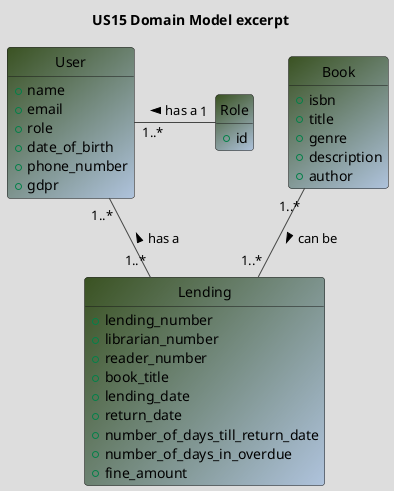 @startuml
'https://plantuml.com/class-diagram
hide circle
hide methods


!theme toy


title US15 Domain Model excerpt

class User #3B5323FF/B0C4DEFF  {
+name
+email
+role
+date_of_birth
+phone_number
+gdpr
}

class Book #3B5323FF/B0C4DEFF  {
+isbn
+title
+genre
+description
+author
}

class Role #3B5323FF/B0C4DEFF  {
+id
}

class Lending #3B5323FF/B0C4DEFF  {
+lending_number
+librarian_number
+reader_number
+book_title
+lending_date
+return_date
+number_of_days_till_return_date
+number_of_days_in_overdue
+fine_amount
}

Book "1..*" -down- "1..*" Lending : > can be
User "1..*" -right- "1" Role : < has a
User "1..*" -down- "1..*" Lending : < has a


@enduml
